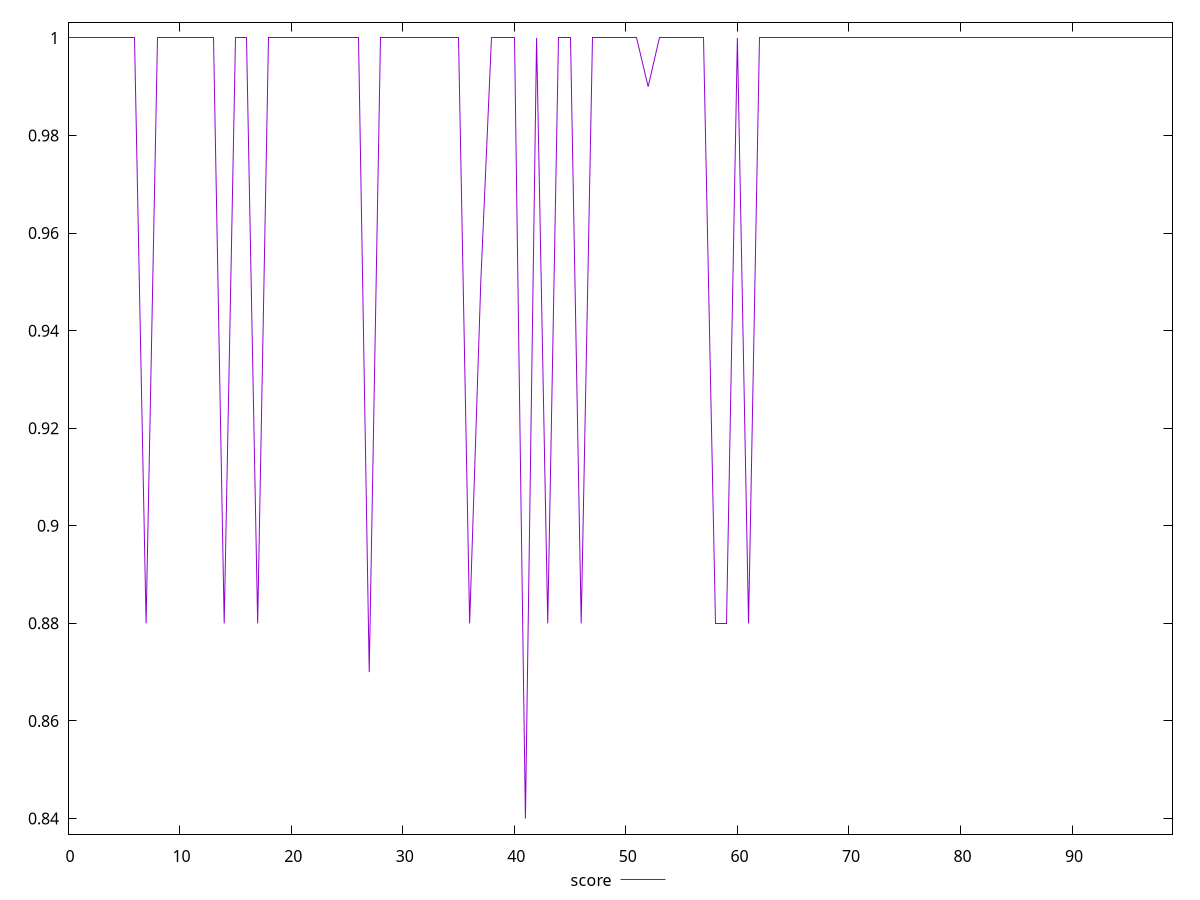 reset

$score <<EOF
0 1
1 1
2 1
3 1
4 1
5 1
6 1
7 0.88
8 1
9 1
10 1
11 1
12 1
13 1
14 0.88
15 1
16 1
17 0.88
18 1
19 1
20 1
21 1
22 1
23 1
24 1
25 1
26 1
27 0.87
28 1
29 1
30 1
31 1
32 1
33 1
34 1
35 1
36 0.88
37 0.95
38 1
39 1
40 1
41 0.84
42 1
43 0.88
44 1
45 1
46 0.88
47 1
48 1
49 1
50 1
51 1
52 0.99
53 1
54 1
55 1
56 1
57 1
58 0.88
59 0.88
60 1
61 0.88
62 1
63 1
64 1
65 1
66 1
67 1
68 1
69 1
70 1
71 1
72 1
73 1
74 1
75 1
76 1
77 1
78 1
79 1
80 1
81 1
82 1
83 1
84 1
85 1
86 1
87 1
88 1
89 1
90 1
91 1
92 1
93 1
94 1
95 1
96 1
97 1
98 1
99 1
EOF

set key outside below
set xrange [0:99]
set yrange [0.8368:1.0032]
set trange [0.8368:1.0032]
set terminal svg size 640, 500 enhanced background rgb 'white'
set output "report_00013_2021-02-09T12-04-24.940Z/unminified-css/samples/pages+cached/score/values.svg"

plot $score title "score" with line

reset
